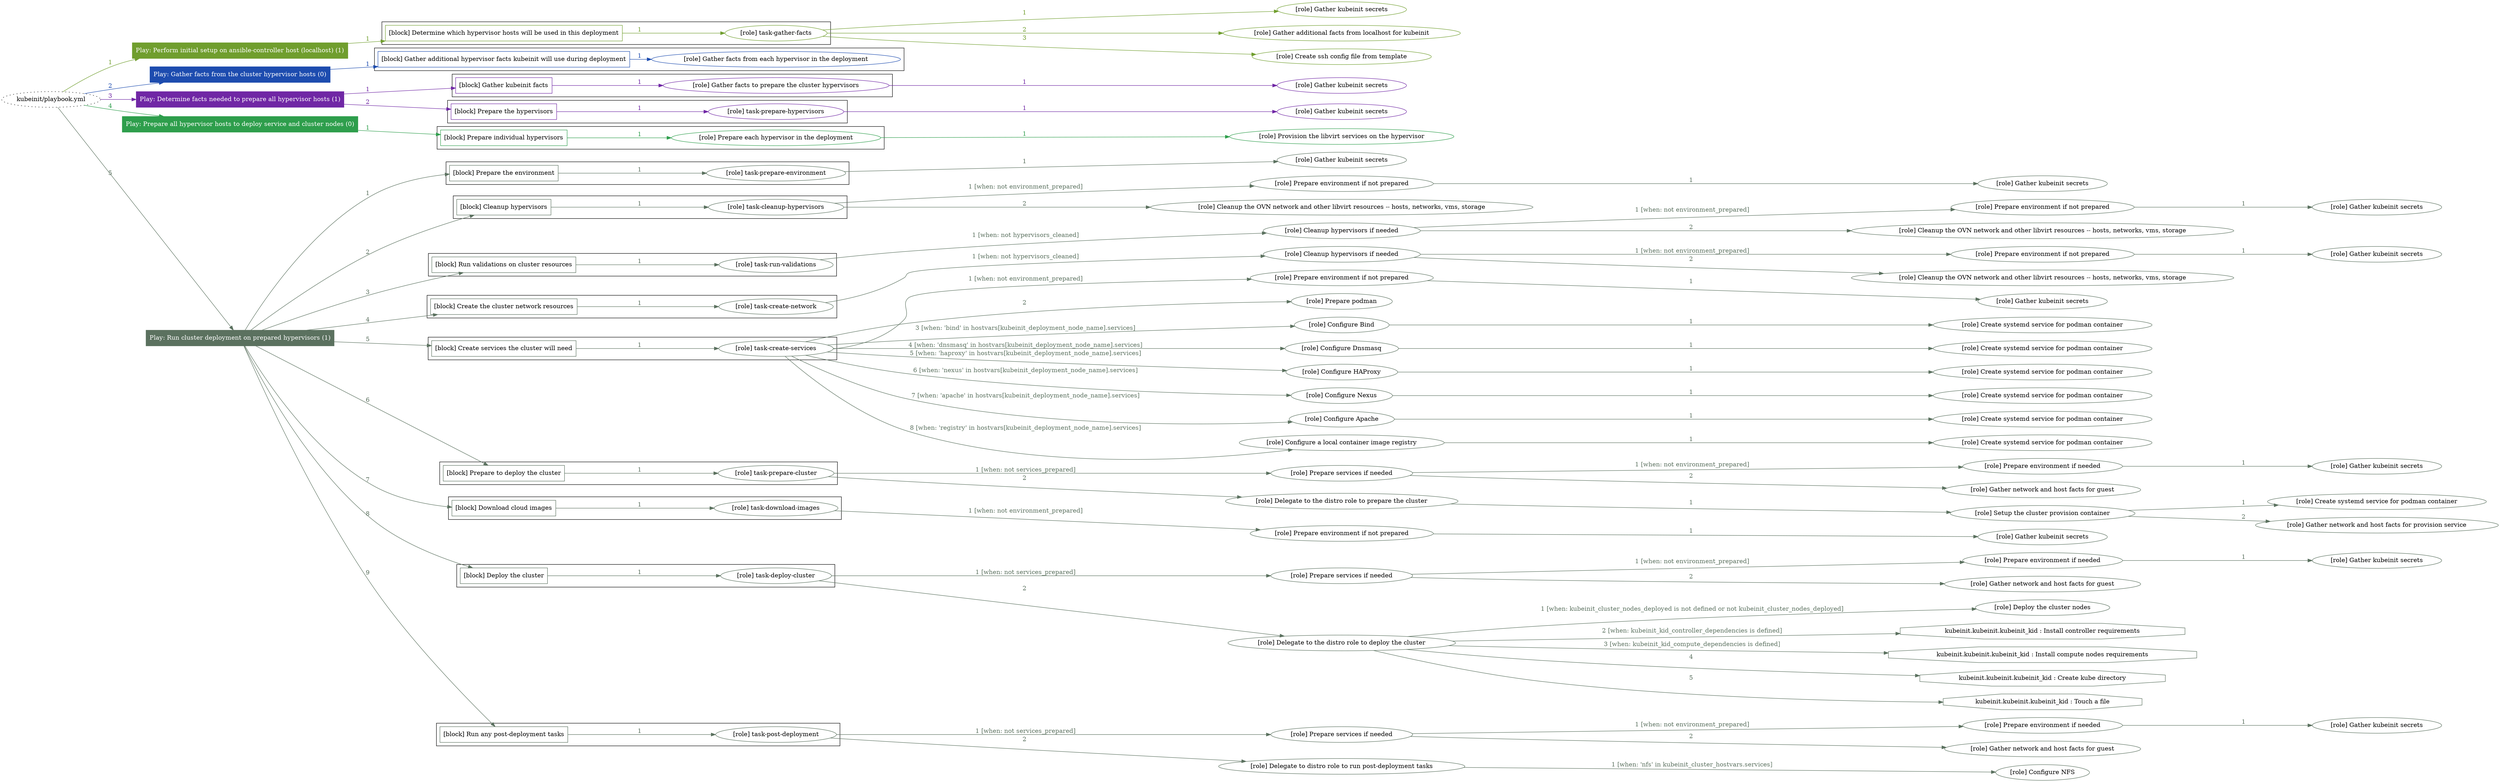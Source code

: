 digraph {
	graph [concentrate=true ordering=in rankdir=LR ratio=fill]
	edge [esep=5 sep=10]
	"kubeinit/playbook.yml" [URL="/home/runner/work/kubeinit/kubeinit/kubeinit/playbook.yml" id=playbook_ac0a3a7d style=dotted]
	play_a000e99e [label="Play: Perform initial setup on ansible-controller host (localhost) (1)" URL="/home/runner/work/kubeinit/kubeinit/kubeinit/playbook.yml" color="#709e2e" fontcolor="#ffffff" id=play_a000e99e shape=box style=filled tooltip=localhost]
	"kubeinit/playbook.yml" -> play_a000e99e [label="1 " color="#709e2e" fontcolor="#709e2e" id=edge_68083574 labeltooltip="1 " tooltip="1 "]
	subgraph "Gather kubeinit secrets" {
		role_2f6e89ea [label="[role] Gather kubeinit secrets" URL="/home/runner/.ansible/collections/ansible_collections/kubeinit/kubeinit/roles/kubeinit_prepare/tasks/build_hypervisors_group.yml" color="#709e2e" id=role_2f6e89ea tooltip="Gather kubeinit secrets"]
	}
	subgraph "Gather additional facts from localhost for kubeinit" {
		role_7b47c816 [label="[role] Gather additional facts from localhost for kubeinit" URL="/home/runner/.ansible/collections/ansible_collections/kubeinit/kubeinit/roles/kubeinit_prepare/tasks/build_hypervisors_group.yml" color="#709e2e" id=role_7b47c816 tooltip="Gather additional facts from localhost for kubeinit"]
	}
	subgraph "Create ssh config file from template" {
		role_c2ce36d1 [label="[role] Create ssh config file from template" URL="/home/runner/.ansible/collections/ansible_collections/kubeinit/kubeinit/roles/kubeinit_prepare/tasks/build_hypervisors_group.yml" color="#709e2e" id=role_c2ce36d1 tooltip="Create ssh config file from template"]
	}
	subgraph "task-gather-facts" {
		role_206fb078 [label="[role] task-gather-facts" URL="/home/runner/work/kubeinit/kubeinit/kubeinit/playbook.yml" color="#709e2e" id=role_206fb078 tooltip="task-gather-facts"]
		role_206fb078 -> role_2f6e89ea [label="1 " color="#709e2e" fontcolor="#709e2e" id=edge_744b27f5 labeltooltip="1 " tooltip="1 "]
		role_206fb078 -> role_7b47c816 [label="2 " color="#709e2e" fontcolor="#709e2e" id=edge_432be604 labeltooltip="2 " tooltip="2 "]
		role_206fb078 -> role_c2ce36d1 [label="3 " color="#709e2e" fontcolor="#709e2e" id=edge_30a8d7cf labeltooltip="3 " tooltip="3 "]
	}
	subgraph "Play: Perform initial setup on ansible-controller host (localhost) (1)" {
		play_a000e99e -> block_d363d8d5 [label=1 color="#709e2e" fontcolor="#709e2e" id=edge_50196cce labeltooltip=1 tooltip=1]
		subgraph cluster_block_d363d8d5 {
			block_d363d8d5 [label="[block] Determine which hypervisor hosts will be used in this deployment" URL="/home/runner/work/kubeinit/kubeinit/kubeinit/playbook.yml" color="#709e2e" id=block_d363d8d5 labeltooltip="Determine which hypervisor hosts will be used in this deployment" shape=box tooltip="Determine which hypervisor hosts will be used in this deployment"]
			block_d363d8d5 -> role_206fb078 [label="1 " color="#709e2e" fontcolor="#709e2e" id=edge_d8c53c62 labeltooltip="1 " tooltip="1 "]
		}
	}
	play_79aa2d06 [label="Play: Gather facts from the cluster hypervisor hosts (0)" URL="/home/runner/work/kubeinit/kubeinit/kubeinit/playbook.yml" color="#1d4caf" fontcolor="#ffffff" id=play_79aa2d06 shape=box style=filled tooltip="Play: Gather facts from the cluster hypervisor hosts (0)"]
	"kubeinit/playbook.yml" -> play_79aa2d06 [label="2 " color="#1d4caf" fontcolor="#1d4caf" id=edge_ef75e4aa labeltooltip="2 " tooltip="2 "]
	subgraph "Gather facts from each hypervisor in the deployment" {
		role_395668a7 [label="[role] Gather facts from each hypervisor in the deployment" URL="/home/runner/work/kubeinit/kubeinit/kubeinit/playbook.yml" color="#1d4caf" id=role_395668a7 tooltip="Gather facts from each hypervisor in the deployment"]
	}
	subgraph "Play: Gather facts from the cluster hypervisor hosts (0)" {
		play_79aa2d06 -> block_cca64f64 [label=1 color="#1d4caf" fontcolor="#1d4caf" id=edge_1503618a labeltooltip=1 tooltip=1]
		subgraph cluster_block_cca64f64 {
			block_cca64f64 [label="[block] Gather additional hypervisor facts kubeinit will use during deployment" URL="/home/runner/work/kubeinit/kubeinit/kubeinit/playbook.yml" color="#1d4caf" id=block_cca64f64 labeltooltip="Gather additional hypervisor facts kubeinit will use during deployment" shape=box tooltip="Gather additional hypervisor facts kubeinit will use during deployment"]
			block_cca64f64 -> role_395668a7 [label="1 " color="#1d4caf" fontcolor="#1d4caf" id=edge_1ace927b labeltooltip="1 " tooltip="1 "]
		}
	}
	play_2db69a0b [label="Play: Determine facts needed to prepare all hypervisor hosts (1)" URL="/home/runner/work/kubeinit/kubeinit/kubeinit/playbook.yml" color="#7027a5" fontcolor="#ffffff" id=play_2db69a0b shape=box style=filled tooltip=localhost]
	"kubeinit/playbook.yml" -> play_2db69a0b [label="3 " color="#7027a5" fontcolor="#7027a5" id=edge_8bc8bb87 labeltooltip="3 " tooltip="3 "]
	subgraph "Gather kubeinit secrets" {
		role_de7a5d46 [label="[role] Gather kubeinit secrets" URL="/home/runner/.ansible/collections/ansible_collections/kubeinit/kubeinit/roles/kubeinit_prepare/tasks/gather_kubeinit_facts.yml" color="#7027a5" id=role_de7a5d46 tooltip="Gather kubeinit secrets"]
	}
	subgraph "Gather facts to prepare the cluster hypervisors" {
		role_969fe147 [label="[role] Gather facts to prepare the cluster hypervisors" URL="/home/runner/work/kubeinit/kubeinit/kubeinit/playbook.yml" color="#7027a5" id=role_969fe147 tooltip="Gather facts to prepare the cluster hypervisors"]
		role_969fe147 -> role_de7a5d46 [label="1 " color="#7027a5" fontcolor="#7027a5" id=edge_d01e5dd6 labeltooltip="1 " tooltip="1 "]
	}
	subgraph "Gather kubeinit secrets" {
		role_8bf3fe4a [label="[role] Gather kubeinit secrets" URL="/home/runner/.ansible/collections/ansible_collections/kubeinit/kubeinit/roles/kubeinit_prepare/tasks/gather_kubeinit_facts.yml" color="#7027a5" id=role_8bf3fe4a tooltip="Gather kubeinit secrets"]
	}
	subgraph "task-prepare-hypervisors" {
		role_73d6942e [label="[role] task-prepare-hypervisors" URL="/home/runner/work/kubeinit/kubeinit/kubeinit/playbook.yml" color="#7027a5" id=role_73d6942e tooltip="task-prepare-hypervisors"]
		role_73d6942e -> role_8bf3fe4a [label="1 " color="#7027a5" fontcolor="#7027a5" id=edge_9c0fb131 labeltooltip="1 " tooltip="1 "]
	}
	subgraph "Play: Determine facts needed to prepare all hypervisor hosts (1)" {
		play_2db69a0b -> block_5faeeef1 [label=1 color="#7027a5" fontcolor="#7027a5" id=edge_b3cd0447 labeltooltip=1 tooltip=1]
		subgraph cluster_block_5faeeef1 {
			block_5faeeef1 [label="[block] Gather kubeinit facts" URL="/home/runner/work/kubeinit/kubeinit/kubeinit/playbook.yml" color="#7027a5" id=block_5faeeef1 labeltooltip="Gather kubeinit facts" shape=box tooltip="Gather kubeinit facts"]
			block_5faeeef1 -> role_969fe147 [label="1 " color="#7027a5" fontcolor="#7027a5" id=edge_d0c16618 labeltooltip="1 " tooltip="1 "]
		}
		play_2db69a0b -> block_8a5519d9 [label=2 color="#7027a5" fontcolor="#7027a5" id=edge_3112f78b labeltooltip=2 tooltip=2]
		subgraph cluster_block_8a5519d9 {
			block_8a5519d9 [label="[block] Prepare the hypervisors" URL="/home/runner/work/kubeinit/kubeinit/kubeinit/playbook.yml" color="#7027a5" id=block_8a5519d9 labeltooltip="Prepare the hypervisors" shape=box tooltip="Prepare the hypervisors"]
			block_8a5519d9 -> role_73d6942e [label="1 " color="#7027a5" fontcolor="#7027a5" id=edge_42fd10c6 labeltooltip="1 " tooltip="1 "]
		}
	}
	play_77774d70 [label="Play: Prepare all hypervisor hosts to deploy service and cluster nodes (0)" URL="/home/runner/work/kubeinit/kubeinit/kubeinit/playbook.yml" color="#2e9e4c" fontcolor="#ffffff" id=play_77774d70 shape=box style=filled tooltip="Play: Prepare all hypervisor hosts to deploy service and cluster nodes (0)"]
	"kubeinit/playbook.yml" -> play_77774d70 [label="4 " color="#2e9e4c" fontcolor="#2e9e4c" id=edge_adc75850 labeltooltip="4 " tooltip="4 "]
	subgraph "Provision the libvirt services on the hypervisor" {
		role_fee87706 [label="[role] Provision the libvirt services on the hypervisor" URL="/home/runner/.ansible/collections/ansible_collections/kubeinit/kubeinit/roles/kubeinit_prepare/tasks/prepare_hypervisor.yml" color="#2e9e4c" id=role_fee87706 tooltip="Provision the libvirt services on the hypervisor"]
	}
	subgraph "Prepare each hypervisor in the deployment" {
		role_ee3d91ca [label="[role] Prepare each hypervisor in the deployment" URL="/home/runner/work/kubeinit/kubeinit/kubeinit/playbook.yml" color="#2e9e4c" id=role_ee3d91ca tooltip="Prepare each hypervisor in the deployment"]
		role_ee3d91ca -> role_fee87706 [label="1 " color="#2e9e4c" fontcolor="#2e9e4c" id=edge_c4f266d3 labeltooltip="1 " tooltip="1 "]
	}
	subgraph "Play: Prepare all hypervisor hosts to deploy service and cluster nodes (0)" {
		play_77774d70 -> block_42de7af0 [label=1 color="#2e9e4c" fontcolor="#2e9e4c" id=edge_a9b5185a labeltooltip=1 tooltip=1]
		subgraph cluster_block_42de7af0 {
			block_42de7af0 [label="[block] Prepare individual hypervisors" URL="/home/runner/work/kubeinit/kubeinit/kubeinit/playbook.yml" color="#2e9e4c" id=block_42de7af0 labeltooltip="Prepare individual hypervisors" shape=box tooltip="Prepare individual hypervisors"]
			block_42de7af0 -> role_ee3d91ca [label="1 " color="#2e9e4c" fontcolor="#2e9e4c" id=edge_552b8d40 labeltooltip="1 " tooltip="1 "]
		}
	}
	play_48a8e4eb [label="Play: Run cluster deployment on prepared hypervisors (1)" URL="/home/runner/work/kubeinit/kubeinit/kubeinit/playbook.yml" color="#5b715f" fontcolor="#ffffff" id=play_48a8e4eb shape=box style=filled tooltip=localhost]
	"kubeinit/playbook.yml" -> play_48a8e4eb [label="5 " color="#5b715f" fontcolor="#5b715f" id=edge_e48719df labeltooltip="5 " tooltip="5 "]
	subgraph "Gather kubeinit secrets" {
		role_3f8b27be [label="[role] Gather kubeinit secrets" URL="/home/runner/.ansible/collections/ansible_collections/kubeinit/kubeinit/roles/kubeinit_prepare/tasks/gather_kubeinit_facts.yml" color="#5b715f" id=role_3f8b27be tooltip="Gather kubeinit secrets"]
	}
	subgraph "task-prepare-environment" {
		role_c7fe1a82 [label="[role] task-prepare-environment" URL="/home/runner/work/kubeinit/kubeinit/kubeinit/playbook.yml" color="#5b715f" id=role_c7fe1a82 tooltip="task-prepare-environment"]
		role_c7fe1a82 -> role_3f8b27be [label="1 " color="#5b715f" fontcolor="#5b715f" id=edge_71cf59fe labeltooltip="1 " tooltip="1 "]
	}
	subgraph "Gather kubeinit secrets" {
		role_4aec03c6 [label="[role] Gather kubeinit secrets" URL="/home/runner/.ansible/collections/ansible_collections/kubeinit/kubeinit/roles/kubeinit_prepare/tasks/gather_kubeinit_facts.yml" color="#5b715f" id=role_4aec03c6 tooltip="Gather kubeinit secrets"]
	}
	subgraph "Prepare environment if not prepared" {
		role_caba2e8a [label="[role] Prepare environment if not prepared" URL="/home/runner/.ansible/collections/ansible_collections/kubeinit/kubeinit/roles/kubeinit_prepare/tasks/cleanup_hypervisors.yml" color="#5b715f" id=role_caba2e8a tooltip="Prepare environment if not prepared"]
		role_caba2e8a -> role_4aec03c6 [label="1 " color="#5b715f" fontcolor="#5b715f" id=edge_e44f0bdb labeltooltip="1 " tooltip="1 "]
	}
	subgraph "Cleanup the OVN network and other libvirt resources -- hosts, networks, vms, storage" {
		role_7b2f4f34 [label="[role] Cleanup the OVN network and other libvirt resources -- hosts, networks, vms, storage" URL="/home/runner/.ansible/collections/ansible_collections/kubeinit/kubeinit/roles/kubeinit_prepare/tasks/cleanup_hypervisors.yml" color="#5b715f" id=role_7b2f4f34 tooltip="Cleanup the OVN network and other libvirt resources -- hosts, networks, vms, storage"]
	}
	subgraph "task-cleanup-hypervisors" {
		role_14380d30 [label="[role] task-cleanup-hypervisors" URL="/home/runner/work/kubeinit/kubeinit/kubeinit/playbook.yml" color="#5b715f" id=role_14380d30 tooltip="task-cleanup-hypervisors"]
		role_14380d30 -> role_caba2e8a [label="1 [when: not environment_prepared]" color="#5b715f" fontcolor="#5b715f" id=edge_82e6e2fb labeltooltip="1 [when: not environment_prepared]" tooltip="1 [when: not environment_prepared]"]
		role_14380d30 -> role_7b2f4f34 [label="2 " color="#5b715f" fontcolor="#5b715f" id=edge_184fcc97 labeltooltip="2 " tooltip="2 "]
	}
	subgraph "Gather kubeinit secrets" {
		role_e1f48179 [label="[role] Gather kubeinit secrets" URL="/home/runner/.ansible/collections/ansible_collections/kubeinit/kubeinit/roles/kubeinit_prepare/tasks/gather_kubeinit_facts.yml" color="#5b715f" id=role_e1f48179 tooltip="Gather kubeinit secrets"]
	}
	subgraph "Prepare environment if not prepared" {
		role_9b07e433 [label="[role] Prepare environment if not prepared" URL="/home/runner/.ansible/collections/ansible_collections/kubeinit/kubeinit/roles/kubeinit_prepare/tasks/cleanup_hypervisors.yml" color="#5b715f" id=role_9b07e433 tooltip="Prepare environment if not prepared"]
		role_9b07e433 -> role_e1f48179 [label="1 " color="#5b715f" fontcolor="#5b715f" id=edge_d55481dc labeltooltip="1 " tooltip="1 "]
	}
	subgraph "Cleanup the OVN network and other libvirt resources -- hosts, networks, vms, storage" {
		role_d19dffe1 [label="[role] Cleanup the OVN network and other libvirt resources -- hosts, networks, vms, storage" URL="/home/runner/.ansible/collections/ansible_collections/kubeinit/kubeinit/roles/kubeinit_prepare/tasks/cleanup_hypervisors.yml" color="#5b715f" id=role_d19dffe1 tooltip="Cleanup the OVN network and other libvirt resources -- hosts, networks, vms, storage"]
	}
	subgraph "Cleanup hypervisors if needed" {
		role_18be3e22 [label="[role] Cleanup hypervisors if needed" URL="/home/runner/.ansible/collections/ansible_collections/kubeinit/kubeinit/roles/kubeinit_validations/tasks/main.yml" color="#5b715f" id=role_18be3e22 tooltip="Cleanup hypervisors if needed"]
		role_18be3e22 -> role_9b07e433 [label="1 [when: not environment_prepared]" color="#5b715f" fontcolor="#5b715f" id=edge_a754db52 labeltooltip="1 [when: not environment_prepared]" tooltip="1 [when: not environment_prepared]"]
		role_18be3e22 -> role_d19dffe1 [label="2 " color="#5b715f" fontcolor="#5b715f" id=edge_e8ba697d labeltooltip="2 " tooltip="2 "]
	}
	subgraph "task-run-validations" {
		role_cf0863a2 [label="[role] task-run-validations" URL="/home/runner/work/kubeinit/kubeinit/kubeinit/playbook.yml" color="#5b715f" id=role_cf0863a2 tooltip="task-run-validations"]
		role_cf0863a2 -> role_18be3e22 [label="1 [when: not hypervisors_cleaned]" color="#5b715f" fontcolor="#5b715f" id=edge_61e6330e labeltooltip="1 [when: not hypervisors_cleaned]" tooltip="1 [when: not hypervisors_cleaned]"]
	}
	subgraph "Gather kubeinit secrets" {
		role_0331a685 [label="[role] Gather kubeinit secrets" URL="/home/runner/.ansible/collections/ansible_collections/kubeinit/kubeinit/roles/kubeinit_prepare/tasks/gather_kubeinit_facts.yml" color="#5b715f" id=role_0331a685 tooltip="Gather kubeinit secrets"]
	}
	subgraph "Prepare environment if not prepared" {
		role_5bfb94fa [label="[role] Prepare environment if not prepared" URL="/home/runner/.ansible/collections/ansible_collections/kubeinit/kubeinit/roles/kubeinit_prepare/tasks/cleanup_hypervisors.yml" color="#5b715f" id=role_5bfb94fa tooltip="Prepare environment if not prepared"]
		role_5bfb94fa -> role_0331a685 [label="1 " color="#5b715f" fontcolor="#5b715f" id=edge_bd97ed5c labeltooltip="1 " tooltip="1 "]
	}
	subgraph "Cleanup the OVN network and other libvirt resources -- hosts, networks, vms, storage" {
		role_a86b4e6d [label="[role] Cleanup the OVN network and other libvirt resources -- hosts, networks, vms, storage" URL="/home/runner/.ansible/collections/ansible_collections/kubeinit/kubeinit/roles/kubeinit_prepare/tasks/cleanup_hypervisors.yml" color="#5b715f" id=role_a86b4e6d tooltip="Cleanup the OVN network and other libvirt resources -- hosts, networks, vms, storage"]
	}
	subgraph "Cleanup hypervisors if needed" {
		role_8ab6db75 [label="[role] Cleanup hypervisors if needed" URL="/home/runner/.ansible/collections/ansible_collections/kubeinit/kubeinit/roles/kubeinit_libvirt/tasks/create_network.yml" color="#5b715f" id=role_8ab6db75 tooltip="Cleanup hypervisors if needed"]
		role_8ab6db75 -> role_5bfb94fa [label="1 [when: not environment_prepared]" color="#5b715f" fontcolor="#5b715f" id=edge_41d29c1c labeltooltip="1 [when: not environment_prepared]" tooltip="1 [when: not environment_prepared]"]
		role_8ab6db75 -> role_a86b4e6d [label="2 " color="#5b715f" fontcolor="#5b715f" id=edge_07964436 labeltooltip="2 " tooltip="2 "]
	}
	subgraph "task-create-network" {
		role_ba096714 [label="[role] task-create-network" URL="/home/runner/work/kubeinit/kubeinit/kubeinit/playbook.yml" color="#5b715f" id=role_ba096714 tooltip="task-create-network"]
		role_ba096714 -> role_8ab6db75 [label="1 [when: not hypervisors_cleaned]" color="#5b715f" fontcolor="#5b715f" id=edge_ef6a117d labeltooltip="1 [when: not hypervisors_cleaned]" tooltip="1 [when: not hypervisors_cleaned]"]
	}
	subgraph "Gather kubeinit secrets" {
		role_09099507 [label="[role] Gather kubeinit secrets" URL="/home/runner/.ansible/collections/ansible_collections/kubeinit/kubeinit/roles/kubeinit_prepare/tasks/gather_kubeinit_facts.yml" color="#5b715f" id=role_09099507 tooltip="Gather kubeinit secrets"]
	}
	subgraph "Prepare environment if not prepared" {
		role_9aef73eb [label="[role] Prepare environment if not prepared" URL="/home/runner/.ansible/collections/ansible_collections/kubeinit/kubeinit/roles/kubeinit_services/tasks/main.yml" color="#5b715f" id=role_9aef73eb tooltip="Prepare environment if not prepared"]
		role_9aef73eb -> role_09099507 [label="1 " color="#5b715f" fontcolor="#5b715f" id=edge_73526f47 labeltooltip="1 " tooltip="1 "]
	}
	subgraph "Prepare podman" {
		role_979bd254 [label="[role] Prepare podman" URL="/home/runner/.ansible/collections/ansible_collections/kubeinit/kubeinit/roles/kubeinit_services/tasks/00_create_service_pod.yml" color="#5b715f" id=role_979bd254 tooltip="Prepare podman"]
	}
	subgraph "Create systemd service for podman container" {
		role_da710dd1 [label="[role] Create systemd service for podman container" URL="/home/runner/.ansible/collections/ansible_collections/kubeinit/kubeinit/roles/kubeinit_bind/tasks/main.yml" color="#5b715f" id=role_da710dd1 tooltip="Create systemd service for podman container"]
	}
	subgraph "Configure Bind" {
		role_630dad8a [label="[role] Configure Bind" URL="/home/runner/.ansible/collections/ansible_collections/kubeinit/kubeinit/roles/kubeinit_services/tasks/start_services_containers.yml" color="#5b715f" id=role_630dad8a tooltip="Configure Bind"]
		role_630dad8a -> role_da710dd1 [label="1 " color="#5b715f" fontcolor="#5b715f" id=edge_713938d3 labeltooltip="1 " tooltip="1 "]
	}
	subgraph "Create systemd service for podman container" {
		role_e84bf425 [label="[role] Create systemd service for podman container" URL="/home/runner/.ansible/collections/ansible_collections/kubeinit/kubeinit/roles/kubeinit_dnsmasq/tasks/main.yml" color="#5b715f" id=role_e84bf425 tooltip="Create systemd service for podman container"]
	}
	subgraph "Configure Dnsmasq" {
		role_f23cce79 [label="[role] Configure Dnsmasq" URL="/home/runner/.ansible/collections/ansible_collections/kubeinit/kubeinit/roles/kubeinit_services/tasks/start_services_containers.yml" color="#5b715f" id=role_f23cce79 tooltip="Configure Dnsmasq"]
		role_f23cce79 -> role_e84bf425 [label="1 " color="#5b715f" fontcolor="#5b715f" id=edge_53681446 labeltooltip="1 " tooltip="1 "]
	}
	subgraph "Create systemd service for podman container" {
		role_3fd82759 [label="[role] Create systemd service for podman container" URL="/home/runner/.ansible/collections/ansible_collections/kubeinit/kubeinit/roles/kubeinit_haproxy/tasks/main.yml" color="#5b715f" id=role_3fd82759 tooltip="Create systemd service for podman container"]
	}
	subgraph "Configure HAProxy" {
		role_170d2b88 [label="[role] Configure HAProxy" URL="/home/runner/.ansible/collections/ansible_collections/kubeinit/kubeinit/roles/kubeinit_services/tasks/start_services_containers.yml" color="#5b715f" id=role_170d2b88 tooltip="Configure HAProxy"]
		role_170d2b88 -> role_3fd82759 [label="1 " color="#5b715f" fontcolor="#5b715f" id=edge_ab35ce5f labeltooltip="1 " tooltip="1 "]
	}
	subgraph "Create systemd service for podman container" {
		role_5557cffa [label="[role] Create systemd service for podman container" URL="/home/runner/.ansible/collections/ansible_collections/kubeinit/kubeinit/roles/kubeinit_nexus/tasks/main.yml" color="#5b715f" id=role_5557cffa tooltip="Create systemd service for podman container"]
	}
	subgraph "Configure Nexus" {
		role_80cd4ab9 [label="[role] Configure Nexus" URL="/home/runner/.ansible/collections/ansible_collections/kubeinit/kubeinit/roles/kubeinit_services/tasks/start_services_containers.yml" color="#5b715f" id=role_80cd4ab9 tooltip="Configure Nexus"]
		role_80cd4ab9 -> role_5557cffa [label="1 " color="#5b715f" fontcolor="#5b715f" id=edge_c34c1960 labeltooltip="1 " tooltip="1 "]
	}
	subgraph "Create systemd service for podman container" {
		role_ee4df7b4 [label="[role] Create systemd service for podman container" URL="/home/runner/.ansible/collections/ansible_collections/kubeinit/kubeinit/roles/kubeinit_apache/tasks/main.yml" color="#5b715f" id=role_ee4df7b4 tooltip="Create systemd service for podman container"]
	}
	subgraph "Configure Apache" {
		role_7f5f981a [label="[role] Configure Apache" URL="/home/runner/.ansible/collections/ansible_collections/kubeinit/kubeinit/roles/kubeinit_services/tasks/start_services_containers.yml" color="#5b715f" id=role_7f5f981a tooltip="Configure Apache"]
		role_7f5f981a -> role_ee4df7b4 [label="1 " color="#5b715f" fontcolor="#5b715f" id=edge_f75d322d labeltooltip="1 " tooltip="1 "]
	}
	subgraph "Create systemd service for podman container" {
		role_365c3713 [label="[role] Create systemd service for podman container" URL="/home/runner/.ansible/collections/ansible_collections/kubeinit/kubeinit/roles/kubeinit_registry/tasks/main.yml" color="#5b715f" id=role_365c3713 tooltip="Create systemd service for podman container"]
	}
	subgraph "Configure a local container image registry" {
		role_ea722e5b [label="[role] Configure a local container image registry" URL="/home/runner/.ansible/collections/ansible_collections/kubeinit/kubeinit/roles/kubeinit_services/tasks/start_services_containers.yml" color="#5b715f" id=role_ea722e5b tooltip="Configure a local container image registry"]
		role_ea722e5b -> role_365c3713 [label="1 " color="#5b715f" fontcolor="#5b715f" id=edge_9d12266b labeltooltip="1 " tooltip="1 "]
	}
	subgraph "task-create-services" {
		role_bff58354 [label="[role] task-create-services" URL="/home/runner/work/kubeinit/kubeinit/kubeinit/playbook.yml" color="#5b715f" id=role_bff58354 tooltip="task-create-services"]
		role_bff58354 -> role_9aef73eb [label="1 [when: not environment_prepared]" color="#5b715f" fontcolor="#5b715f" id=edge_7a3553f5 labeltooltip="1 [when: not environment_prepared]" tooltip="1 [when: not environment_prepared]"]
		role_bff58354 -> role_979bd254 [label="2 " color="#5b715f" fontcolor="#5b715f" id=edge_1e84e524 labeltooltip="2 " tooltip="2 "]
		role_bff58354 -> role_630dad8a [label="3 [when: 'bind' in hostvars[kubeinit_deployment_node_name].services]" color="#5b715f" fontcolor="#5b715f" id=edge_98982993 labeltooltip="3 [when: 'bind' in hostvars[kubeinit_deployment_node_name].services]" tooltip="3 [when: 'bind' in hostvars[kubeinit_deployment_node_name].services]"]
		role_bff58354 -> role_f23cce79 [label="4 [when: 'dnsmasq' in hostvars[kubeinit_deployment_node_name].services]" color="#5b715f" fontcolor="#5b715f" id=edge_42feb97e labeltooltip="4 [when: 'dnsmasq' in hostvars[kubeinit_deployment_node_name].services]" tooltip="4 [when: 'dnsmasq' in hostvars[kubeinit_deployment_node_name].services]"]
		role_bff58354 -> role_170d2b88 [label="5 [when: 'haproxy' in hostvars[kubeinit_deployment_node_name].services]" color="#5b715f" fontcolor="#5b715f" id=edge_42c97e00 labeltooltip="5 [when: 'haproxy' in hostvars[kubeinit_deployment_node_name].services]" tooltip="5 [when: 'haproxy' in hostvars[kubeinit_deployment_node_name].services]"]
		role_bff58354 -> role_80cd4ab9 [label="6 [when: 'nexus' in hostvars[kubeinit_deployment_node_name].services]" color="#5b715f" fontcolor="#5b715f" id=edge_8f24c0e5 labeltooltip="6 [when: 'nexus' in hostvars[kubeinit_deployment_node_name].services]" tooltip="6 [when: 'nexus' in hostvars[kubeinit_deployment_node_name].services]"]
		role_bff58354 -> role_7f5f981a [label="7 [when: 'apache' in hostvars[kubeinit_deployment_node_name].services]" color="#5b715f" fontcolor="#5b715f" id=edge_4eeec8a4 labeltooltip="7 [when: 'apache' in hostvars[kubeinit_deployment_node_name].services]" tooltip="7 [when: 'apache' in hostvars[kubeinit_deployment_node_name].services]"]
		role_bff58354 -> role_ea722e5b [label="8 [when: 'registry' in hostvars[kubeinit_deployment_node_name].services]" color="#5b715f" fontcolor="#5b715f" id=edge_c7d27fec labeltooltip="8 [when: 'registry' in hostvars[kubeinit_deployment_node_name].services]" tooltip="8 [when: 'registry' in hostvars[kubeinit_deployment_node_name].services]"]
	}
	subgraph "Gather kubeinit secrets" {
		role_73fc1b7b [label="[role] Gather kubeinit secrets" URL="/home/runner/.ansible/collections/ansible_collections/kubeinit/kubeinit/roles/kubeinit_prepare/tasks/gather_kubeinit_facts.yml" color="#5b715f" id=role_73fc1b7b tooltip="Gather kubeinit secrets"]
	}
	subgraph "Prepare environment if needed" {
		role_428def56 [label="[role] Prepare environment if needed" URL="/home/runner/.ansible/collections/ansible_collections/kubeinit/kubeinit/roles/kubeinit_services/tasks/prepare_services.yml" color="#5b715f" id=role_428def56 tooltip="Prepare environment if needed"]
		role_428def56 -> role_73fc1b7b [label="1 " color="#5b715f" fontcolor="#5b715f" id=edge_6ca76e5d labeltooltip="1 " tooltip="1 "]
	}
	subgraph "Gather network and host facts for guest" {
		role_47dbbe1a [label="[role] Gather network and host facts for guest" URL="/home/runner/.ansible/collections/ansible_collections/kubeinit/kubeinit/roles/kubeinit_services/tasks/prepare_services.yml" color="#5b715f" id=role_47dbbe1a tooltip="Gather network and host facts for guest"]
	}
	subgraph "Prepare services if needed" {
		role_1898c7ac [label="[role] Prepare services if needed" URL="/home/runner/.ansible/collections/ansible_collections/kubeinit/kubeinit/roles/kubeinit_prepare/tasks/prepare_cluster.yml" color="#5b715f" id=role_1898c7ac tooltip="Prepare services if needed"]
		role_1898c7ac -> role_428def56 [label="1 [when: not environment_prepared]" color="#5b715f" fontcolor="#5b715f" id=edge_6d1f90cc labeltooltip="1 [when: not environment_prepared]" tooltip="1 [when: not environment_prepared]"]
		role_1898c7ac -> role_47dbbe1a [label="2 " color="#5b715f" fontcolor="#5b715f" id=edge_e6af17ec labeltooltip="2 " tooltip="2 "]
	}
	subgraph "Create systemd service for podman container" {
		role_322fa5ac [label="[role] Create systemd service for podman container" URL="/home/runner/.ansible/collections/ansible_collections/kubeinit/kubeinit/roles/kubeinit_services/tasks/create_provision_container.yml" color="#5b715f" id=role_322fa5ac tooltip="Create systemd service for podman container"]
	}
	subgraph "Gather network and host facts for provision service" {
		role_c5e124ef [label="[role] Gather network and host facts for provision service" URL="/home/runner/.ansible/collections/ansible_collections/kubeinit/kubeinit/roles/kubeinit_services/tasks/create_provision_container.yml" color="#5b715f" id=role_c5e124ef tooltip="Gather network and host facts for provision service"]
	}
	subgraph "Setup the cluster provision container" {
		role_6d063614 [label="[role] Setup the cluster provision container" URL="/home/runner/.ansible/collections/ansible_collections/kubeinit/kubeinit/roles/kubeinit_kid/tasks/prepare_cluster.yml" color="#5b715f" id=role_6d063614 tooltip="Setup the cluster provision container"]
		role_6d063614 -> role_322fa5ac [label="1 " color="#5b715f" fontcolor="#5b715f" id=edge_aec59019 labeltooltip="1 " tooltip="1 "]
		role_6d063614 -> role_c5e124ef [label="2 " color="#5b715f" fontcolor="#5b715f" id=edge_e413c207 labeltooltip="2 " tooltip="2 "]
	}
	subgraph "Delegate to the distro role to prepare the cluster" {
		role_e039878c [label="[role] Delegate to the distro role to prepare the cluster" URL="/home/runner/.ansible/collections/ansible_collections/kubeinit/kubeinit/roles/kubeinit_prepare/tasks/prepare_cluster.yml" color="#5b715f" id=role_e039878c tooltip="Delegate to the distro role to prepare the cluster"]
		role_e039878c -> role_6d063614 [label="1 " color="#5b715f" fontcolor="#5b715f" id=edge_3ad7870d labeltooltip="1 " tooltip="1 "]
	}
	subgraph "task-prepare-cluster" {
		role_25574388 [label="[role] task-prepare-cluster" URL="/home/runner/work/kubeinit/kubeinit/kubeinit/playbook.yml" color="#5b715f" id=role_25574388 tooltip="task-prepare-cluster"]
		role_25574388 -> role_1898c7ac [label="1 [when: not services_prepared]" color="#5b715f" fontcolor="#5b715f" id=edge_444ce27a labeltooltip="1 [when: not services_prepared]" tooltip="1 [when: not services_prepared]"]
		role_25574388 -> role_e039878c [label="2 " color="#5b715f" fontcolor="#5b715f" id=edge_35b3c19f labeltooltip="2 " tooltip="2 "]
	}
	subgraph "Gather kubeinit secrets" {
		role_b1d4734b [label="[role] Gather kubeinit secrets" URL="/home/runner/.ansible/collections/ansible_collections/kubeinit/kubeinit/roles/kubeinit_prepare/tasks/gather_kubeinit_facts.yml" color="#5b715f" id=role_b1d4734b tooltip="Gather kubeinit secrets"]
	}
	subgraph "Prepare environment if not prepared" {
		role_e9078a21 [label="[role] Prepare environment if not prepared" URL="/home/runner/.ansible/collections/ansible_collections/kubeinit/kubeinit/roles/kubeinit_libvirt/tasks/download_cloud_images.yml" color="#5b715f" id=role_e9078a21 tooltip="Prepare environment if not prepared"]
		role_e9078a21 -> role_b1d4734b [label="1 " color="#5b715f" fontcolor="#5b715f" id=edge_7e0f5941 labeltooltip="1 " tooltip="1 "]
	}
	subgraph "task-download-images" {
		role_56b918c7 [label="[role] task-download-images" URL="/home/runner/work/kubeinit/kubeinit/kubeinit/playbook.yml" color="#5b715f" id=role_56b918c7 tooltip="task-download-images"]
		role_56b918c7 -> role_e9078a21 [label="1 [when: not environment_prepared]" color="#5b715f" fontcolor="#5b715f" id=edge_8f92ffd4 labeltooltip="1 [when: not environment_prepared]" tooltip="1 [when: not environment_prepared]"]
	}
	subgraph "Gather kubeinit secrets" {
		role_a353422d [label="[role] Gather kubeinit secrets" URL="/home/runner/.ansible/collections/ansible_collections/kubeinit/kubeinit/roles/kubeinit_prepare/tasks/gather_kubeinit_facts.yml" color="#5b715f" id=role_a353422d tooltip="Gather kubeinit secrets"]
	}
	subgraph "Prepare environment if needed" {
		role_889c2765 [label="[role] Prepare environment if needed" URL="/home/runner/.ansible/collections/ansible_collections/kubeinit/kubeinit/roles/kubeinit_services/tasks/prepare_services.yml" color="#5b715f" id=role_889c2765 tooltip="Prepare environment if needed"]
		role_889c2765 -> role_a353422d [label="1 " color="#5b715f" fontcolor="#5b715f" id=edge_6c9c7f60 labeltooltip="1 " tooltip="1 "]
	}
	subgraph "Gather network and host facts for guest" {
		role_f446d3e2 [label="[role] Gather network and host facts for guest" URL="/home/runner/.ansible/collections/ansible_collections/kubeinit/kubeinit/roles/kubeinit_services/tasks/prepare_services.yml" color="#5b715f" id=role_f446d3e2 tooltip="Gather network and host facts for guest"]
	}
	subgraph "Prepare services if needed" {
		role_63330c82 [label="[role] Prepare services if needed" URL="/home/runner/.ansible/collections/ansible_collections/kubeinit/kubeinit/roles/kubeinit_prepare/tasks/deploy_cluster.yml" color="#5b715f" id=role_63330c82 tooltip="Prepare services if needed"]
		role_63330c82 -> role_889c2765 [label="1 [when: not environment_prepared]" color="#5b715f" fontcolor="#5b715f" id=edge_077b816c labeltooltip="1 [when: not environment_prepared]" tooltip="1 [when: not environment_prepared]"]
		role_63330c82 -> role_f446d3e2 [label="2 " color="#5b715f" fontcolor="#5b715f" id=edge_eeba9a81 labeltooltip="2 " tooltip="2 "]
	}
	subgraph "Deploy the cluster nodes" {
		role_71a1f4d2 [label="[role] Deploy the cluster nodes" URL="/home/runner/.ansible/collections/ansible_collections/kubeinit/kubeinit/roles/kubeinit_kid/tasks/main.yml" color="#5b715f" id=role_71a1f4d2 tooltip="Deploy the cluster nodes"]
	}
	subgraph "Delegate to the distro role to deploy the cluster" {
		role_183a8d3c [label="[role] Delegate to the distro role to deploy the cluster" URL="/home/runner/.ansible/collections/ansible_collections/kubeinit/kubeinit/roles/kubeinit_prepare/tasks/deploy_cluster.yml" color="#5b715f" id=role_183a8d3c tooltip="Delegate to the distro role to deploy the cluster"]
		role_183a8d3c -> role_71a1f4d2 [label="1 [when: kubeinit_cluster_nodes_deployed is not defined or not kubeinit_cluster_nodes_deployed]" color="#5b715f" fontcolor="#5b715f" id=edge_c3bd7c7c labeltooltip="1 [when: kubeinit_cluster_nodes_deployed is not defined or not kubeinit_cluster_nodes_deployed]" tooltip="1 [when: kubeinit_cluster_nodes_deployed is not defined or not kubeinit_cluster_nodes_deployed]"]
		task_f451e283 [label="kubeinit.kubeinit.kubeinit_kid : Install controller requirements" URL="/home/runner/.ansible/collections/ansible_collections/kubeinit/kubeinit/roles/kubeinit_kid/tasks/main.yml" color="#5b715f" id=task_f451e283 shape=octagon tooltip="kubeinit.kubeinit.kubeinit_kid : Install controller requirements"]
		role_183a8d3c -> task_f451e283 [label="2 [when: kubeinit_kid_controller_dependencies is defined]" color="#5b715f" fontcolor="#5b715f" id=edge_4323664e labeltooltip="2 [when: kubeinit_kid_controller_dependencies is defined]" tooltip="2 [when: kubeinit_kid_controller_dependencies is defined]"]
		task_fce788ce [label="kubeinit.kubeinit.kubeinit_kid : Install compute nodes requirements" URL="/home/runner/.ansible/collections/ansible_collections/kubeinit/kubeinit/roles/kubeinit_kid/tasks/main.yml" color="#5b715f" id=task_fce788ce shape=octagon tooltip="kubeinit.kubeinit.kubeinit_kid : Install compute nodes requirements"]
		role_183a8d3c -> task_fce788ce [label="3 [when: kubeinit_kid_compute_dependencies is defined]" color="#5b715f" fontcolor="#5b715f" id=edge_116b7e4a labeltooltip="3 [when: kubeinit_kid_compute_dependencies is defined]" tooltip="3 [when: kubeinit_kid_compute_dependencies is defined]"]
		task_c0666edf [label="kubeinit.kubeinit.kubeinit_kid : Create kube directory" URL="/home/runner/.ansible/collections/ansible_collections/kubeinit/kubeinit/roles/kubeinit_kid/tasks/main.yml" color="#5b715f" id=task_c0666edf shape=octagon tooltip="kubeinit.kubeinit.kubeinit_kid : Create kube directory"]
		role_183a8d3c -> task_c0666edf [label="4 " color="#5b715f" fontcolor="#5b715f" id=edge_542556be labeltooltip="4 " tooltip="4 "]
		task_eb558b3f [label="kubeinit.kubeinit.kubeinit_kid : Touch a file" URL="/home/runner/.ansible/collections/ansible_collections/kubeinit/kubeinit/roles/kubeinit_kid/tasks/main.yml" color="#5b715f" id=task_eb558b3f shape=octagon tooltip="kubeinit.kubeinit.kubeinit_kid : Touch a file"]
		role_183a8d3c -> task_eb558b3f [label="5 " color="#5b715f" fontcolor="#5b715f" id=edge_c922749c labeltooltip="5 " tooltip="5 "]
	}
	subgraph "task-deploy-cluster" {
		role_9c1d3813 [label="[role] task-deploy-cluster" URL="/home/runner/work/kubeinit/kubeinit/kubeinit/playbook.yml" color="#5b715f" id=role_9c1d3813 tooltip="task-deploy-cluster"]
		role_9c1d3813 -> role_63330c82 [label="1 [when: not services_prepared]" color="#5b715f" fontcolor="#5b715f" id=edge_41f1403b labeltooltip="1 [when: not services_prepared]" tooltip="1 [when: not services_prepared]"]
		role_9c1d3813 -> role_183a8d3c [label="2 " color="#5b715f" fontcolor="#5b715f" id=edge_521b8f53 labeltooltip="2 " tooltip="2 "]
	}
	subgraph "Gather kubeinit secrets" {
		role_9eb3c60f [label="[role] Gather kubeinit secrets" URL="/home/runner/.ansible/collections/ansible_collections/kubeinit/kubeinit/roles/kubeinit_prepare/tasks/gather_kubeinit_facts.yml" color="#5b715f" id=role_9eb3c60f tooltip="Gather kubeinit secrets"]
	}
	subgraph "Prepare environment if needed" {
		role_654041d1 [label="[role] Prepare environment if needed" URL="/home/runner/.ansible/collections/ansible_collections/kubeinit/kubeinit/roles/kubeinit_services/tasks/prepare_services.yml" color="#5b715f" id=role_654041d1 tooltip="Prepare environment if needed"]
		role_654041d1 -> role_9eb3c60f [label="1 " color="#5b715f" fontcolor="#5b715f" id=edge_117e7a33 labeltooltip="1 " tooltip="1 "]
	}
	subgraph "Gather network and host facts for guest" {
		role_cea97d9f [label="[role] Gather network and host facts for guest" URL="/home/runner/.ansible/collections/ansible_collections/kubeinit/kubeinit/roles/kubeinit_services/tasks/prepare_services.yml" color="#5b715f" id=role_cea97d9f tooltip="Gather network and host facts for guest"]
	}
	subgraph "Prepare services if needed" {
		role_d8f3d43e [label="[role] Prepare services if needed" URL="/home/runner/.ansible/collections/ansible_collections/kubeinit/kubeinit/roles/kubeinit_prepare/tasks/post_deployment.yml" color="#5b715f" id=role_d8f3d43e tooltip="Prepare services if needed"]
		role_d8f3d43e -> role_654041d1 [label="1 [when: not environment_prepared]" color="#5b715f" fontcolor="#5b715f" id=edge_80b50666 labeltooltip="1 [when: not environment_prepared]" tooltip="1 [when: not environment_prepared]"]
		role_d8f3d43e -> role_cea97d9f [label="2 " color="#5b715f" fontcolor="#5b715f" id=edge_eb7d01cd labeltooltip="2 " tooltip="2 "]
	}
	subgraph "Configure NFS" {
		role_56d5e9bc [label="[role] Configure NFS" URL="/home/runner/.ansible/collections/ansible_collections/kubeinit/kubeinit/roles/kubeinit_kid/tasks/post_deployment_tasks.yml" color="#5b715f" id=role_56d5e9bc tooltip="Configure NFS"]
	}
	subgraph "Delegate to distro role to run post-deployment tasks" {
		role_0d471fbf [label="[role] Delegate to distro role to run post-deployment tasks" URL="/home/runner/.ansible/collections/ansible_collections/kubeinit/kubeinit/roles/kubeinit_prepare/tasks/post_deployment.yml" color="#5b715f" id=role_0d471fbf tooltip="Delegate to distro role to run post-deployment tasks"]
		role_0d471fbf -> role_56d5e9bc [label="1 [when: 'nfs' in kubeinit_cluster_hostvars.services]" color="#5b715f" fontcolor="#5b715f" id=edge_2f0cd74a labeltooltip="1 [when: 'nfs' in kubeinit_cluster_hostvars.services]" tooltip="1 [when: 'nfs' in kubeinit_cluster_hostvars.services]"]
	}
	subgraph "task-post-deployment" {
		role_83ed8eb2 [label="[role] task-post-deployment" URL="/home/runner/work/kubeinit/kubeinit/kubeinit/playbook.yml" color="#5b715f" id=role_83ed8eb2 tooltip="task-post-deployment"]
		role_83ed8eb2 -> role_d8f3d43e [label="1 [when: not services_prepared]" color="#5b715f" fontcolor="#5b715f" id=edge_dab46d93 labeltooltip="1 [when: not services_prepared]" tooltip="1 [when: not services_prepared]"]
		role_83ed8eb2 -> role_0d471fbf [label="2 " color="#5b715f" fontcolor="#5b715f" id=edge_889cfede labeltooltip="2 " tooltip="2 "]
	}
	subgraph "Play: Run cluster deployment on prepared hypervisors (1)" {
		play_48a8e4eb -> block_c045d1d8 [label=1 color="#5b715f" fontcolor="#5b715f" id=edge_2d8c9ed1 labeltooltip=1 tooltip=1]
		subgraph cluster_block_c045d1d8 {
			block_c045d1d8 [label="[block] Prepare the environment" URL="/home/runner/work/kubeinit/kubeinit/kubeinit/playbook.yml" color="#5b715f" id=block_c045d1d8 labeltooltip="Prepare the environment" shape=box tooltip="Prepare the environment"]
			block_c045d1d8 -> role_c7fe1a82 [label="1 " color="#5b715f" fontcolor="#5b715f" id=edge_3fd66815 labeltooltip="1 " tooltip="1 "]
		}
		play_48a8e4eb -> block_5fee61f4 [label=2 color="#5b715f" fontcolor="#5b715f" id=edge_60c801a2 labeltooltip=2 tooltip=2]
		subgraph cluster_block_5fee61f4 {
			block_5fee61f4 [label="[block] Cleanup hypervisors" URL="/home/runner/work/kubeinit/kubeinit/kubeinit/playbook.yml" color="#5b715f" id=block_5fee61f4 labeltooltip="Cleanup hypervisors" shape=box tooltip="Cleanup hypervisors"]
			block_5fee61f4 -> role_14380d30 [label="1 " color="#5b715f" fontcolor="#5b715f" id=edge_7ef666ba labeltooltip="1 " tooltip="1 "]
		}
		play_48a8e4eb -> block_85f2d3a8 [label=3 color="#5b715f" fontcolor="#5b715f" id=edge_3b05f602 labeltooltip=3 tooltip=3]
		subgraph cluster_block_85f2d3a8 {
			block_85f2d3a8 [label="[block] Run validations on cluster resources" URL="/home/runner/work/kubeinit/kubeinit/kubeinit/playbook.yml" color="#5b715f" id=block_85f2d3a8 labeltooltip="Run validations on cluster resources" shape=box tooltip="Run validations on cluster resources"]
			block_85f2d3a8 -> role_cf0863a2 [label="1 " color="#5b715f" fontcolor="#5b715f" id=edge_9d57b957 labeltooltip="1 " tooltip="1 "]
		}
		play_48a8e4eb -> block_6238295e [label=4 color="#5b715f" fontcolor="#5b715f" id=edge_44d8c557 labeltooltip=4 tooltip=4]
		subgraph cluster_block_6238295e {
			block_6238295e [label="[block] Create the cluster network resources" URL="/home/runner/work/kubeinit/kubeinit/kubeinit/playbook.yml" color="#5b715f" id=block_6238295e labeltooltip="Create the cluster network resources" shape=box tooltip="Create the cluster network resources"]
			block_6238295e -> role_ba096714 [label="1 " color="#5b715f" fontcolor="#5b715f" id=edge_f0aa1a45 labeltooltip="1 " tooltip="1 "]
		}
		play_48a8e4eb -> block_0fb69f7c [label=5 color="#5b715f" fontcolor="#5b715f" id=edge_d2a1d1cb labeltooltip=5 tooltip=5]
		subgraph cluster_block_0fb69f7c {
			block_0fb69f7c [label="[block] Create services the cluster will need" URL="/home/runner/work/kubeinit/kubeinit/kubeinit/playbook.yml" color="#5b715f" id=block_0fb69f7c labeltooltip="Create services the cluster will need" shape=box tooltip="Create services the cluster will need"]
			block_0fb69f7c -> role_bff58354 [label="1 " color="#5b715f" fontcolor="#5b715f" id=edge_390885b1 labeltooltip="1 " tooltip="1 "]
		}
		play_48a8e4eb -> block_db4db1af [label=6 color="#5b715f" fontcolor="#5b715f" id=edge_a2123ea2 labeltooltip=6 tooltip=6]
		subgraph cluster_block_db4db1af {
			block_db4db1af [label="[block] Prepare to deploy the cluster" URL="/home/runner/work/kubeinit/kubeinit/kubeinit/playbook.yml" color="#5b715f" id=block_db4db1af labeltooltip="Prepare to deploy the cluster" shape=box tooltip="Prepare to deploy the cluster"]
			block_db4db1af -> role_25574388 [label="1 " color="#5b715f" fontcolor="#5b715f" id=edge_64c6788a labeltooltip="1 " tooltip="1 "]
		}
		play_48a8e4eb -> block_72105a02 [label=7 color="#5b715f" fontcolor="#5b715f" id=edge_ebe868b4 labeltooltip=7 tooltip=7]
		subgraph cluster_block_72105a02 {
			block_72105a02 [label="[block] Download cloud images" URL="/home/runner/work/kubeinit/kubeinit/kubeinit/playbook.yml" color="#5b715f" id=block_72105a02 labeltooltip="Download cloud images" shape=box tooltip="Download cloud images"]
			block_72105a02 -> role_56b918c7 [label="1 " color="#5b715f" fontcolor="#5b715f" id=edge_25c72226 labeltooltip="1 " tooltip="1 "]
		}
		play_48a8e4eb -> block_a830928e [label=8 color="#5b715f" fontcolor="#5b715f" id=edge_5a858a36 labeltooltip=8 tooltip=8]
		subgraph cluster_block_a830928e {
			block_a830928e [label="[block] Deploy the cluster" URL="/home/runner/work/kubeinit/kubeinit/kubeinit/playbook.yml" color="#5b715f" id=block_a830928e labeltooltip="Deploy the cluster" shape=box tooltip="Deploy the cluster"]
			block_a830928e -> role_9c1d3813 [label="1 " color="#5b715f" fontcolor="#5b715f" id=edge_c62a5aae labeltooltip="1 " tooltip="1 "]
		}
		play_48a8e4eb -> block_4aa557fe [label=9 color="#5b715f" fontcolor="#5b715f" id=edge_58ec6b71 labeltooltip=9 tooltip=9]
		subgraph cluster_block_4aa557fe {
			block_4aa557fe [label="[block] Run any post-deployment tasks" URL="/home/runner/work/kubeinit/kubeinit/kubeinit/playbook.yml" color="#5b715f" id=block_4aa557fe labeltooltip="Run any post-deployment tasks" shape=box tooltip="Run any post-deployment tasks"]
			block_4aa557fe -> role_83ed8eb2 [label="1 " color="#5b715f" fontcolor="#5b715f" id=edge_f39d6d53 labeltooltip="1 " tooltip="1 "]
		}
	}
}
